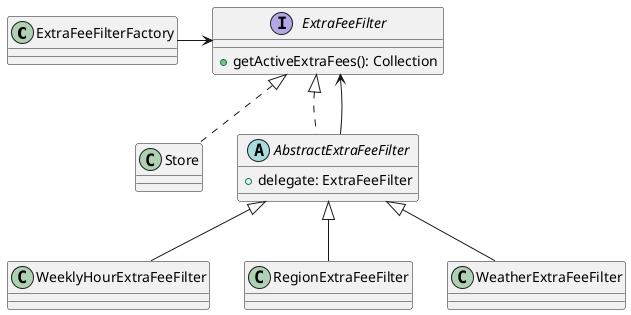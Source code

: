 @startuml

'skinparam linetype ortho

class ExtraFeeFilterFactory {}

interface ExtraFeeFilter {
  + getActiveExtraFees(): Collection
}

class Store implements ExtraFeeFilter {
  'startAt ~ endAt으로 필터
}

abstract AbstractExtraFeeFilter implements ExtraFeeFilter {
  + delegate: ExtraFeeFilter
}

class WeeklyHourExtraFeeFilter extends AbstractExtraFeeFilter {}

class RegionExtraFeeFilter extends AbstractExtraFeeFilter {}

class WeatherExtraFeeFilter extends AbstractExtraFeeFilter {}

ExtraFeeFilterFactory -> ExtraFeeFilter
AbstractExtraFeeFilter -up-> ExtraFeeFilter

@enduml
